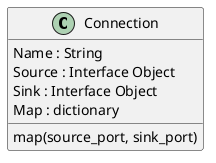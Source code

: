 @startuml
  class Connection {
    Name : String
    Source : Interface Object
    Sink : Interface Object
    Map : dictionary
    map(source_port, sink_port)
  }
@enduml
